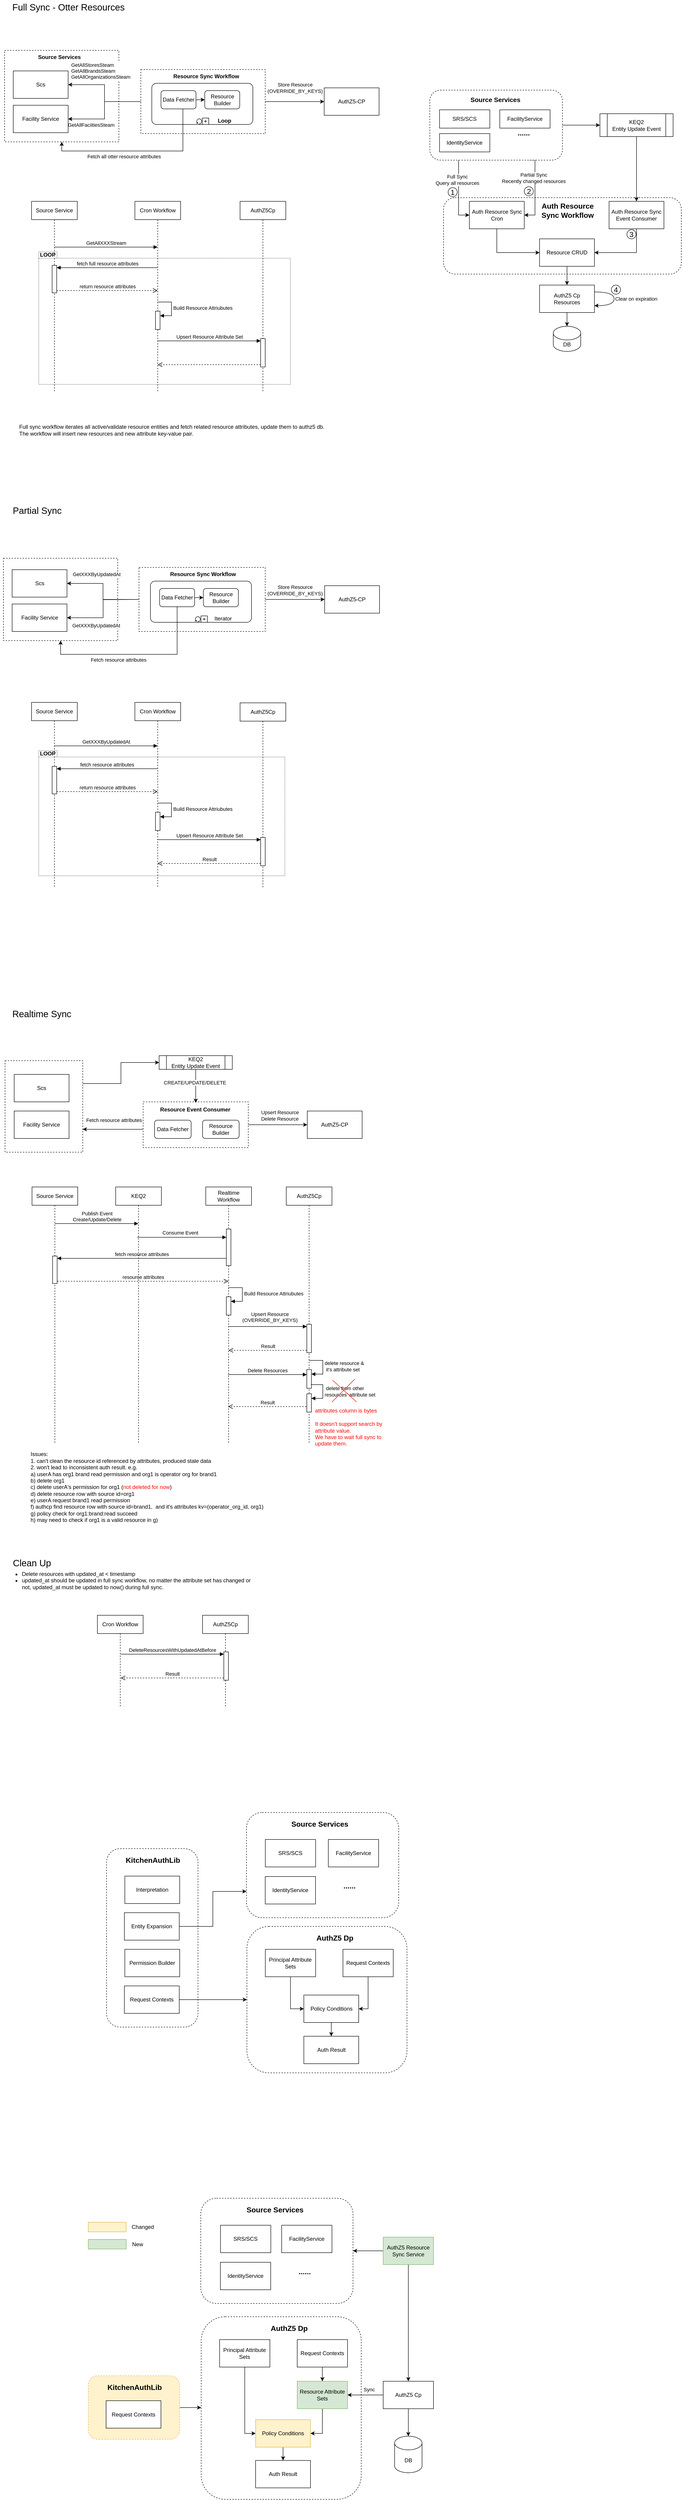 <mxfile version="23.1.1" type="github">
  <diagram name="Page-1" id="O8MPyl8DHrePYnAYMyPY">
    <mxGraphModel dx="2365" dy="1010" grid="0" gridSize="10" guides="1" tooltips="1" connect="1" arrows="1" fold="1" page="1" pageScale="1" pageWidth="850" pageHeight="1100" math="0" shadow="0">
      <root>
        <mxCell id="0" />
        <mxCell id="1" parent="0" />
        <mxCell id="oTqXTfDeD2ap8h2SjaBv-128" value="" style="rounded=1;whiteSpace=wrap;html=1;dashed=1;" vertex="1" parent="1">
          <mxGeometry x="980" y="462" width="520" height="167" as="geometry" />
        </mxCell>
        <mxCell id="oTqXTfDeD2ap8h2SjaBv-21" value="" style="rounded=1;whiteSpace=wrap;html=1;dashed=1;" vertex="1" parent="1">
          <mxGeometry x="550" y="4240" width="350" height="320" as="geometry" />
        </mxCell>
        <mxCell id="oTqXTfDeD2ap8h2SjaBv-6" value="" style="rounded=1;whiteSpace=wrap;html=1;dashed=1;" vertex="1" parent="1">
          <mxGeometry x="549" y="3991" width="333" height="230" as="geometry" />
        </mxCell>
        <mxCell id="oTqXTfDeD2ap8h2SjaBv-3" value="" style="rounded=1;whiteSpace=wrap;html=1;dashed=1;" vertex="1" parent="1">
          <mxGeometry x="243" y="4070" width="200" height="390" as="geometry" />
        </mxCell>
        <mxCell id="wBnL4PggBmM-haMTPlV1-73" value="AuthZ5-CP" style="rounded=0;whiteSpace=wrap;html=1;" parent="1" vertex="1">
          <mxGeometry x="720" y="1310" width="120" height="60" as="geometry" />
        </mxCell>
        <mxCell id="wBnL4PggBmM-haMTPlV1-233" value="" style="rounded=0;whiteSpace=wrap;html=1;dashed=1;" parent="1" vertex="1">
          <mxGeometry x="314" y="1270" width="276" height="140" as="geometry" />
        </mxCell>
        <mxCell id="wBnL4PggBmM-haMTPlV1-234" value="" style="points=[[0.25,0,0],[0.5,0,0],[0.75,0,0],[1,0.25,0],[1,0.5,0],[1,0.75,0],[0.75,1,0],[0.5,1,0],[0.25,1,0],[0,0.75,0],[0,0.5,0],[0,0.25,0]];shape=mxgraph.bpmn.task;whiteSpace=wrap;rectStyle=rounded;size=10;html=1;container=1;expand=0;collapsible=0;taskMarker=abstract;isLoopStandard=1;isLoopSub=1;" parent="1" vertex="1">
          <mxGeometry x="339" y="1300" width="221" height="90" as="geometry" />
        </mxCell>
        <mxCell id="wBnL4PggBmM-haMTPlV1-235" style="edgeStyle=orthogonalEdgeStyle;rounded=0;orthogonalLoop=1;jettySize=auto;html=1;exitX=1;exitY=0.5;exitDx=0;exitDy=0;entryX=0;entryY=0.5;entryDx=0;entryDy=0;" parent="wBnL4PggBmM-haMTPlV1-234" source="wBnL4PggBmM-haMTPlV1-236" target="wBnL4PggBmM-haMTPlV1-237" edge="1">
          <mxGeometry relative="1" as="geometry" />
        </mxCell>
        <mxCell id="wBnL4PggBmM-haMTPlV1-236" value="Data Fetcher" style="rounded=1;whiteSpace=wrap;html=1;" parent="wBnL4PggBmM-haMTPlV1-234" vertex="1">
          <mxGeometry x="20.091" y="16" width="76.537" height="40" as="geometry" />
        </mxCell>
        <mxCell id="wBnL4PggBmM-haMTPlV1-237" value="Resource&lt;br&gt;Builder" style="rounded=1;whiteSpace=wrap;html=1;" parent="wBnL4PggBmM-haMTPlV1-234" vertex="1">
          <mxGeometry x="115.762" y="16" width="76.537" height="40" as="geometry" />
        </mxCell>
        <mxCell id="wBnL4PggBmM-haMTPlV1-238" value="Iterator" style="text;html=1;strokeColor=none;fillColor=none;align=center;verticalAlign=middle;whiteSpace=wrap;rounded=0;" parent="wBnL4PggBmM-haMTPlV1-234" vertex="1">
          <mxGeometry x="116.719" y="67" width="84.19" height="30" as="geometry" />
        </mxCell>
        <mxCell id="wBnL4PggBmM-haMTPlV1-8" value="" style="rounded=0;whiteSpace=wrap;html=1;dashed=1;" parent="1" vertex="1">
          <mxGeometry x="318" y="182" width="272" height="140" as="geometry" />
        </mxCell>
        <mxCell id="wBnL4PggBmM-haMTPlV1-219" value="" style="points=[[0.25,0,0],[0.5,0,0],[0.75,0,0],[1,0.25,0],[1,0.5,0],[1,0.75,0],[0.75,1,0],[0.5,1,0],[0.25,1,0],[0,0.75,0],[0,0.5,0],[0,0.25,0]];shape=mxgraph.bpmn.task;whiteSpace=wrap;rectStyle=rounded;size=10;html=1;container=1;expand=0;collapsible=0;taskMarker=abstract;isLoopStandard=1;isLoopSub=1;" parent="1" vertex="1">
          <mxGeometry x="342" y="212" width="221" height="90" as="geometry" />
        </mxCell>
        <mxCell id="wBnL4PggBmM-haMTPlV1-222" style="edgeStyle=orthogonalEdgeStyle;rounded=0;orthogonalLoop=1;jettySize=auto;html=1;exitX=1;exitY=0.5;exitDx=0;exitDy=0;entryX=0;entryY=0.5;entryDx=0;entryDy=0;" parent="wBnL4PggBmM-haMTPlV1-219" source="wBnL4PggBmM-haMTPlV1-19" target="wBnL4PggBmM-haMTPlV1-20" edge="1">
          <mxGeometry relative="1" as="geometry" />
        </mxCell>
        <mxCell id="wBnL4PggBmM-haMTPlV1-19" value="Data Fetcher" style="rounded=1;whiteSpace=wrap;html=1;" parent="wBnL4PggBmM-haMTPlV1-219" vertex="1">
          <mxGeometry x="20.091" y="16" width="76.537" height="40" as="geometry" />
        </mxCell>
        <mxCell id="wBnL4PggBmM-haMTPlV1-20" value="Resource&lt;br&gt;Builder" style="rounded=1;whiteSpace=wrap;html=1;" parent="wBnL4PggBmM-haMTPlV1-219" vertex="1">
          <mxGeometry x="115.762" y="16" width="76.537" height="40" as="geometry" />
        </mxCell>
        <mxCell id="wBnL4PggBmM-haMTPlV1-220" value="&lt;b&gt;Loop&lt;/b&gt;" style="text;html=1;strokeColor=none;fillColor=none;align=center;verticalAlign=middle;whiteSpace=wrap;rounded=0;" parent="wBnL4PggBmM-haMTPlV1-219" vertex="1">
          <mxGeometry x="116.719" y="67" width="84.19" height="30" as="geometry" />
        </mxCell>
        <mxCell id="wBnL4PggBmM-haMTPlV1-50" value="" style="rounded=0;whiteSpace=wrap;html=1;dashed=1;" parent="1" vertex="1">
          <mxGeometry x="20" y="140" width="250" height="200" as="geometry" />
        </mxCell>
        <mxCell id="wBnL4PggBmM-haMTPlV1-44" value="" style="shape=folder;fontStyle=1;spacingTop=10;tabWidth=40;tabHeight=14;tabPosition=left;html=1;whiteSpace=wrap;dashed=1;dashPattern=1 2;" parent="1" vertex="1">
          <mxGeometry x="94.82" y="580.26" width="550.18" height="289.74" as="geometry" />
        </mxCell>
        <mxCell id="wBnL4PggBmM-haMTPlV1-239" value="&lt;b&gt;&lt;font style=&quot;font-size: 12px;&quot;&gt;Resource Sync Workflow&lt;/font&gt;&lt;/b&gt;" style="text;html=1;strokeColor=none;fillColor=none;align=center;verticalAlign=middle;whiteSpace=wrap;rounded=0;" parent="1" vertex="1">
          <mxGeometry x="349" y="1270" width="210" height="30" as="geometry" />
        </mxCell>
        <mxCell id="wBnL4PggBmM-haMTPlV1-25" value="AuthZ5Cp" style="shape=umlLifeline;perimeter=lifelinePerimeter;whiteSpace=wrap;html=1;container=1;dropTarget=0;collapsible=0;recursiveResize=0;outlineConnect=0;portConstraint=eastwest;newEdgeStyle={&quot;curved&quot;:0,&quot;rounded&quot;:0};" parent="1" vertex="1">
          <mxGeometry x="535" y="470" width="100" height="417" as="geometry" />
        </mxCell>
        <mxCell id="wBnL4PggBmM-haMTPlV1-1" value="&lt;font style=&quot;font-size: 20px;&quot;&gt;Full Sync - Otter Resources&lt;/font&gt;" style="text;html=1;strokeColor=none;fillColor=none;align=left;verticalAlign=middle;whiteSpace=wrap;rounded=0;" parent="1" vertex="1">
          <mxGeometry x="35" y="30" width="260" height="30" as="geometry" />
        </mxCell>
        <mxCell id="wBnL4PggBmM-haMTPlV1-4" value="&lt;font style=&quot;font-size: 20px;&quot;&gt;Partial Sync&lt;/font&gt;" style="text;html=1;strokeColor=none;fillColor=none;align=left;verticalAlign=middle;whiteSpace=wrap;rounded=0;" parent="1" vertex="1">
          <mxGeometry x="36" y="1130" width="210" height="30" as="geometry" />
        </mxCell>
        <mxCell id="wBnL4PggBmM-haMTPlV1-5" value="&lt;font style=&quot;font-size: 20px;&quot;&gt;Realtime Sync&lt;/font&gt;" style="text;html=1;strokeColor=none;fillColor=none;align=left;verticalAlign=middle;whiteSpace=wrap;rounded=0;" parent="1" vertex="1">
          <mxGeometry x="35" y="2230" width="140" height="30" as="geometry" />
        </mxCell>
        <mxCell id="wBnL4PggBmM-haMTPlV1-6" value="Scs" style="rounded=0;whiteSpace=wrap;html=1;" parent="1" vertex="1">
          <mxGeometry x="39" y="185" width="120" height="60" as="geometry" />
        </mxCell>
        <mxCell id="wBnL4PggBmM-haMTPlV1-13" style="edgeStyle=orthogonalEdgeStyle;rounded=0;orthogonalLoop=1;jettySize=auto;html=1;exitX=0;exitY=0.5;exitDx=0;exitDy=0;entryX=1;entryY=0.5;entryDx=0;entryDy=0;" parent="1" source="wBnL4PggBmM-haMTPlV1-8" target="wBnL4PggBmM-haMTPlV1-7" edge="1">
          <mxGeometry relative="1" as="geometry" />
        </mxCell>
        <mxCell id="wBnL4PggBmM-haMTPlV1-209" value="&lt;div style=&quot;border-color: var(--border-color); text-align: left;&quot;&gt;GetAllFaciitiesSteam&lt;/div&gt;&lt;div style=&quot;border-color: var(--border-color); text-align: left;&quot;&gt;&lt;br&gt;&lt;/div&gt;" style="edgeLabel;html=1;align=center;verticalAlign=middle;resizable=0;points=[];" parent="wBnL4PggBmM-haMTPlV1-13" vertex="1" connectable="0">
          <mxGeometry x="0.614" y="-1" relative="1" as="geometry">
            <mxPoint x="12" y="21" as="offset" />
          </mxGeometry>
        </mxCell>
        <mxCell id="wBnL4PggBmM-haMTPlV1-7" value="Facility Service" style="rounded=0;whiteSpace=wrap;html=1;" parent="1" vertex="1">
          <mxGeometry x="39" y="260" width="120" height="60" as="geometry" />
        </mxCell>
        <mxCell id="wBnL4PggBmM-haMTPlV1-206" style="edgeStyle=orthogonalEdgeStyle;rounded=0;orthogonalLoop=1;jettySize=auto;html=1;exitX=0;exitY=0.5;exitDx=0;exitDy=0;entryX=1;entryY=0.5;entryDx=0;entryDy=0;" parent="1" source="wBnL4PggBmM-haMTPlV1-8" target="wBnL4PggBmM-haMTPlV1-6" edge="1">
          <mxGeometry relative="1" as="geometry" />
        </mxCell>
        <mxCell id="wBnL4PggBmM-haMTPlV1-208" value="&lt;div style=&quot;border-color: var(--border-color); text-align: left;&quot;&gt;GetAllStoresSteam&lt;/div&gt;&lt;div style=&quot;border-color: var(--border-color); text-align: left;&quot;&gt;GetAllBrandsSteam&lt;/div&gt;&lt;div style=&quot;border-color: var(--border-color); text-align: left;&quot;&gt;GetAllOrganizationsSteam&lt;/div&gt;" style="edgeLabel;html=1;align=center;verticalAlign=middle;resizable=0;points=[];" parent="wBnL4PggBmM-haMTPlV1-206" vertex="1" connectable="0">
          <mxGeometry x="0.409" relative="1" as="geometry">
            <mxPoint x="13" y="-30" as="offset" />
          </mxGeometry>
        </mxCell>
        <mxCell id="wBnL4PggBmM-haMTPlV1-10" value="AuthZ5-CP" style="rounded=0;whiteSpace=wrap;html=1;" parent="1" vertex="1">
          <mxGeometry x="719" y="222" width="120" height="60" as="geometry" />
        </mxCell>
        <mxCell id="wBnL4PggBmM-haMTPlV1-52" style="edgeStyle=orthogonalEdgeStyle;rounded=0;orthogonalLoop=1;jettySize=auto;html=1;exitX=0.5;exitY=1;exitDx=0;exitDy=0;entryX=0.5;entryY=1;entryDx=0;entryDy=0;" parent="1" source="wBnL4PggBmM-haMTPlV1-19" target="wBnL4PggBmM-haMTPlV1-50" edge="1">
          <mxGeometry relative="1" as="geometry">
            <Array as="points">
              <mxPoint x="410" y="360" />
              <mxPoint x="145" y="360" />
            </Array>
          </mxGeometry>
        </mxCell>
        <mxCell id="wBnL4PggBmM-haMTPlV1-53" value="Fetch all otter resource attributes" style="edgeLabel;html=1;align=center;verticalAlign=middle;resizable=0;points=[];" parent="wBnL4PggBmM-haMTPlV1-52" vertex="1" connectable="0">
          <mxGeometry x="0.2" relative="1" as="geometry">
            <mxPoint x="1" y="12" as="offset" />
          </mxGeometry>
        </mxCell>
        <mxCell id="wBnL4PggBmM-haMTPlV1-22" value="&lt;b&gt;&lt;font style=&quot;font-size: 12px;&quot;&gt;Resource Sync Workflow&lt;/font&gt;&lt;/b&gt;" style="text;html=1;strokeColor=none;fillColor=none;align=center;verticalAlign=middle;whiteSpace=wrap;rounded=0;" parent="1" vertex="1">
          <mxGeometry x="356" y="182" width="210" height="30" as="geometry" />
        </mxCell>
        <mxCell id="wBnL4PggBmM-haMTPlV1-23" value="Source Service" style="shape=umlLifeline;perimeter=lifelinePerimeter;whiteSpace=wrap;html=1;container=1;dropTarget=0;collapsible=0;recursiveResize=0;outlineConnect=0;portConstraint=eastwest;newEdgeStyle={&quot;curved&quot;:0,&quot;rounded&quot;:0};" parent="1" vertex="1">
          <mxGeometry x="79" y="470" width="100" height="418" as="geometry" />
        </mxCell>
        <mxCell id="wBnL4PggBmM-haMTPlV1-41" value="" style="html=1;points=[[0,0,0,0,5],[0,1,0,0,-5],[1,0,0,0,5],[1,1,0,0,-5]];perimeter=orthogonalPerimeter;outlineConnect=0;targetShapes=umlLifeline;portConstraint=eastwest;newEdgeStyle={&quot;curved&quot;:0,&quot;rounded&quot;:0};" parent="wBnL4PggBmM-haMTPlV1-23" vertex="1">
          <mxGeometry x="45" y="140" width="10" height="60" as="geometry" />
        </mxCell>
        <mxCell id="wBnL4PggBmM-haMTPlV1-24" value="Cron Workflow" style="shape=umlLifeline;perimeter=lifelinePerimeter;whiteSpace=wrap;html=1;container=1;dropTarget=0;collapsible=0;recursiveResize=0;outlineConnect=0;portConstraint=eastwest;newEdgeStyle={&quot;curved&quot;:0,&quot;rounded&quot;:0};" parent="1" vertex="1">
          <mxGeometry x="305" y="470" width="100" height="418" as="geometry" />
        </mxCell>
        <mxCell id="wBnL4PggBmM-haMTPlV1-32" value="" style="html=1;points=[[0,0,0,0,5],[0,1,0,0,-5],[1,0,0,0,5],[1,1,0,0,-5]];perimeter=orthogonalPerimeter;outlineConnect=0;targetShapes=umlLifeline;portConstraint=eastwest;newEdgeStyle={&quot;curved&quot;:0,&quot;rounded&quot;:0};" parent="wBnL4PggBmM-haMTPlV1-24" vertex="1">
          <mxGeometry x="45" y="240" width="10" height="40" as="geometry" />
        </mxCell>
        <mxCell id="wBnL4PggBmM-haMTPlV1-33" value="Build Resource Attriubutes" style="html=1;align=left;spacingLeft=2;endArrow=block;rounded=0;edgeStyle=orthogonalEdgeStyle;curved=0;rounded=0;" parent="wBnL4PggBmM-haMTPlV1-24" edge="1">
          <mxGeometry relative="1" as="geometry">
            <mxPoint x="50" y="220" as="sourcePoint" />
            <Array as="points">
              <mxPoint x="80" y="250" />
            </Array>
            <mxPoint x="55" y="250" as="targetPoint" />
          </mxGeometry>
        </mxCell>
        <mxCell id="wBnL4PggBmM-haMTPlV1-28" value="GetAllXXXStream" style="html=1;verticalAlign=bottom;startArrow=none;startFill=0;endArrow=block;startSize=8;curved=0;rounded=0;" parent="1" source="wBnL4PggBmM-haMTPlV1-23" target="wBnL4PggBmM-haMTPlV1-24" edge="1">
          <mxGeometry width="60" relative="1" as="geometry">
            <mxPoint x="165" y="570" as="sourcePoint" />
            <mxPoint x="195" y="570" as="targetPoint" />
            <Array as="points">
              <mxPoint x="255" y="570" />
            </Array>
          </mxGeometry>
        </mxCell>
        <mxCell id="wBnL4PggBmM-haMTPlV1-35" value="Upsert Resource Attribute Set" style="html=1;verticalAlign=bottom;endArrow=block;curved=0;rounded=0;entryX=0;entryY=0;entryDx=0;entryDy=5;" parent="1" source="wBnL4PggBmM-haMTPlV1-24" target="wBnL4PggBmM-haMTPlV1-34" edge="1">
          <mxGeometry relative="1" as="geometry">
            <mxPoint x="510" y="795" as="sourcePoint" />
          </mxGeometry>
        </mxCell>
        <mxCell id="wBnL4PggBmM-haMTPlV1-36" value="" style="html=1;verticalAlign=bottom;endArrow=open;dashed=1;endSize=8;curved=0;rounded=0;exitX=0;exitY=1;exitDx=0;exitDy=-5;" parent="1" source="wBnL4PggBmM-haMTPlV1-34" target="wBnL4PggBmM-haMTPlV1-24" edge="1">
          <mxGeometry relative="1" as="geometry">
            <mxPoint x="510" y="865" as="targetPoint" />
          </mxGeometry>
        </mxCell>
        <mxCell id="wBnL4PggBmM-haMTPlV1-42" value="fetch full resource attributes" style="html=1;verticalAlign=bottom;endArrow=block;curved=0;rounded=0;entryX=1;entryY=0;entryDx=0;entryDy=5;" parent="1" source="wBnL4PggBmM-haMTPlV1-24" target="wBnL4PggBmM-haMTPlV1-41" edge="1">
          <mxGeometry x="-0.002" relative="1" as="geometry">
            <mxPoint x="204" y="715" as="sourcePoint" />
            <mxPoint as="offset" />
          </mxGeometry>
        </mxCell>
        <mxCell id="wBnL4PggBmM-haMTPlV1-43" value="return resource attributes" style="html=1;verticalAlign=bottom;endArrow=open;dashed=1;endSize=8;curved=0;rounded=0;exitX=1;exitY=1;exitDx=0;exitDy=-5;" parent="1" source="wBnL4PggBmM-haMTPlV1-41" target="wBnL4PggBmM-haMTPlV1-24" edge="1">
          <mxGeometry relative="1" as="geometry">
            <mxPoint x="204" y="785" as="targetPoint" />
            <mxPoint as="offset" />
          </mxGeometry>
        </mxCell>
        <mxCell id="wBnL4PggBmM-haMTPlV1-45" value="&lt;b&gt;LOOP&lt;/b&gt;" style="text;html=1;strokeColor=none;fillColor=none;align=center;verticalAlign=middle;whiteSpace=wrap;rounded=0;" parent="1" vertex="1">
          <mxGeometry x="85" y="572" width="58.947" height="30.974" as="geometry" />
        </mxCell>
        <mxCell id="wBnL4PggBmM-haMTPlV1-34" value="" style="html=1;points=[[0,0,0,0,5],[0,1,0,0,-5],[1,0,0,0,5],[1,1,0,0,-5]];perimeter=orthogonalPerimeter;outlineConnect=0;targetShapes=umlLifeline;portConstraint=eastwest;newEdgeStyle={&quot;curved&quot;:0,&quot;rounded&quot;:0};" parent="1" vertex="1">
          <mxGeometry x="580" y="770" width="10" height="62" as="geometry" />
        </mxCell>
        <mxCell id="wBnL4PggBmM-haMTPlV1-54" value="&lt;span style=&quot;font-size: 20px;&quot;&gt;Clean Up&lt;/span&gt;" style="text;html=1;strokeColor=none;fillColor=none;align=center;verticalAlign=middle;whiteSpace=wrap;rounded=0;" parent="1" vertex="1">
          <mxGeometry x="10" y="3430" width="140" height="30" as="geometry" />
        </mxCell>
        <mxCell id="wBnL4PggBmM-haMTPlV1-55" value="Full sync workflow iterates all active/validate resource entities and fetch related resource attributes, update them to authz5 db.&amp;nbsp; &lt;br&gt;The workflow will insert new resources and new attribute key-value pair.&amp;nbsp; &amp;nbsp;" style="text;html=1;strokeColor=none;fillColor=none;align=left;verticalAlign=middle;whiteSpace=wrap;rounded=0;" parent="1" vertex="1">
          <mxGeometry x="50" y="930" width="750" height="80" as="geometry" />
        </mxCell>
        <mxCell id="wBnL4PggBmM-haMTPlV1-56" value="&lt;ul&gt;&lt;li&gt;&lt;font style=&quot;font-size: 12px;&quot;&gt;Delete resources with updated_at &amp;lt; timestamp&lt;br&gt;&lt;/font&gt;&lt;/li&gt;&lt;li&gt;updated_at should be updated in full sync workflow, no matter the attribute set has changed or not, updated_at must be updated to now() during full sync.&lt;/li&gt;&lt;/ul&gt;" style="text;html=1;strokeColor=none;fillColor=none;align=left;verticalAlign=middle;whiteSpace=wrap;rounded=0;" parent="1" vertex="1">
          <mxGeometry x="16" y="3458" width="564" height="52" as="geometry" />
        </mxCell>
        <mxCell id="wBnL4PggBmM-haMTPlV1-62" value="" style="shape=folder;fontStyle=1;spacingTop=10;tabWidth=40;tabHeight=14;tabPosition=left;html=1;whiteSpace=wrap;dashed=1;dashPattern=1 2;" parent="1" vertex="1">
          <mxGeometry x="94.82" y="1670.26" width="538.18" height="273.74" as="geometry" />
        </mxCell>
        <mxCell id="wBnL4PggBmM-haMTPlV1-63" value="AuthZ5Cp" style="shape=umlLifeline;perimeter=lifelinePerimeter;whiteSpace=wrap;html=1;container=1;dropTarget=0;collapsible=0;recursiveResize=0;outlineConnect=0;portConstraint=eastwest;newEdgeStyle={&quot;curved&quot;:0,&quot;rounded&quot;:0};" parent="1" vertex="1">
          <mxGeometry x="535" y="1566" width="100" height="404" as="geometry" />
        </mxCell>
        <mxCell id="wBnL4PggBmM-haMTPlV1-70" style="edgeStyle=orthogonalEdgeStyle;rounded=0;orthogonalLoop=1;jettySize=auto;html=1;exitX=1;exitY=0.5;exitDx=0;exitDy=0;" parent="1" source="wBnL4PggBmM-haMTPlV1-233" target="wBnL4PggBmM-haMTPlV1-73" edge="1">
          <mxGeometry relative="1" as="geometry">
            <mxPoint x="629" y="1340" as="sourcePoint" />
          </mxGeometry>
        </mxCell>
        <mxCell id="wBnL4PggBmM-haMTPlV1-71" value="Store&amp;nbsp;Resource&lt;br style=&quot;border-color: var(--border-color);&quot;&gt;(OVERRIDE_BY_KEYS)" style="edgeLabel;html=1;align=center;verticalAlign=middle;resizable=0;points=[];" parent="wBnL4PggBmM-haMTPlV1-70" vertex="1" connectable="0">
          <mxGeometry y="-1" relative="1" as="geometry">
            <mxPoint y="-21" as="offset" />
          </mxGeometry>
        </mxCell>
        <mxCell id="wBnL4PggBmM-haMTPlV1-77" style="edgeStyle=orthogonalEdgeStyle;rounded=0;orthogonalLoop=1;jettySize=auto;html=1;entryX=0.5;entryY=1;entryDx=0;entryDy=0;exitX=0.5;exitY=1;exitDx=0;exitDy=0;" parent="1" source="wBnL4PggBmM-haMTPlV1-236" target="wBnL4PggBmM-haMTPlV1-211" edge="1">
          <mxGeometry relative="1" as="geometry">
            <Array as="points">
              <mxPoint x="397" y="1460" />
              <mxPoint x="143" y="1460" />
            </Array>
            <mxPoint x="560" y="1490" as="sourcePoint" />
            <mxPoint x="289" y="1407.5" as="targetPoint" />
          </mxGeometry>
        </mxCell>
        <mxCell id="wBnL4PggBmM-haMTPlV1-78" value="Fetch resource attributes" style="edgeLabel;html=1;align=center;verticalAlign=middle;resizable=0;points=[];" parent="wBnL4PggBmM-haMTPlV1-77" vertex="1" connectable="0">
          <mxGeometry x="0.2" relative="1" as="geometry">
            <mxPoint x="1" y="12" as="offset" />
          </mxGeometry>
        </mxCell>
        <mxCell id="wBnL4PggBmM-haMTPlV1-82" value="Source Service" style="shape=umlLifeline;perimeter=lifelinePerimeter;whiteSpace=wrap;html=1;container=1;dropTarget=0;collapsible=0;recursiveResize=0;outlineConnect=0;portConstraint=eastwest;newEdgeStyle={&quot;curved&quot;:0,&quot;rounded&quot;:0};" parent="1" vertex="1">
          <mxGeometry x="79" y="1565" width="100" height="403" as="geometry" />
        </mxCell>
        <mxCell id="wBnL4PggBmM-haMTPlV1-83" value="" style="html=1;points=[[0,0,0,0,5],[0,1,0,0,-5],[1,0,0,0,5],[1,1,0,0,-5]];perimeter=orthogonalPerimeter;outlineConnect=0;targetShapes=umlLifeline;portConstraint=eastwest;newEdgeStyle={&quot;curved&quot;:0,&quot;rounded&quot;:0};" parent="wBnL4PggBmM-haMTPlV1-82" vertex="1">
          <mxGeometry x="45" y="140" width="10" height="60" as="geometry" />
        </mxCell>
        <mxCell id="wBnL4PggBmM-haMTPlV1-84" value="Cron Workflow" style="shape=umlLifeline;perimeter=lifelinePerimeter;whiteSpace=wrap;html=1;container=1;dropTarget=0;collapsible=0;recursiveResize=0;outlineConnect=0;portConstraint=eastwest;newEdgeStyle={&quot;curved&quot;:0,&quot;rounded&quot;:0};" parent="1" vertex="1">
          <mxGeometry x="305" y="1565" width="100" height="405" as="geometry" />
        </mxCell>
        <mxCell id="wBnL4PggBmM-haMTPlV1-85" value="" style="html=1;points=[[0,0,0,0,5],[0,1,0,0,-5],[1,0,0,0,5],[1,1,0,0,-5]];perimeter=orthogonalPerimeter;outlineConnect=0;targetShapes=umlLifeline;portConstraint=eastwest;newEdgeStyle={&quot;curved&quot;:0,&quot;rounded&quot;:0};" parent="wBnL4PggBmM-haMTPlV1-84" vertex="1">
          <mxGeometry x="45" y="240" width="10" height="40" as="geometry" />
        </mxCell>
        <mxCell id="wBnL4PggBmM-haMTPlV1-86" value="Build Resource Attriubutes" style="html=1;align=left;spacingLeft=2;endArrow=block;rounded=0;edgeStyle=orthogonalEdgeStyle;curved=0;rounded=0;" parent="wBnL4PggBmM-haMTPlV1-84" edge="1">
          <mxGeometry relative="1" as="geometry">
            <mxPoint x="50" y="220" as="sourcePoint" />
            <Array as="points">
              <mxPoint x="80" y="250" />
            </Array>
            <mxPoint x="55" y="250" as="targetPoint" />
          </mxGeometry>
        </mxCell>
        <mxCell id="wBnL4PggBmM-haMTPlV1-87" value="GetXXXByUpdatedAt" style="html=1;verticalAlign=bottom;startArrow=none;startFill=0;endArrow=block;startSize=8;curved=0;rounded=0;" parent="1" source="wBnL4PggBmM-haMTPlV1-82" target="wBnL4PggBmM-haMTPlV1-84" edge="1">
          <mxGeometry width="60" relative="1" as="geometry">
            <mxPoint x="165" y="1660" as="sourcePoint" />
            <mxPoint x="195" y="1660" as="targetPoint" />
            <Array as="points">
              <mxPoint x="255" y="1660" />
            </Array>
          </mxGeometry>
        </mxCell>
        <mxCell id="wBnL4PggBmM-haMTPlV1-88" value="Upsert Resource Attribute Set" style="html=1;verticalAlign=bottom;endArrow=block;curved=0;rounded=0;entryX=0;entryY=0;entryDx=0;entryDy=5;" parent="1" source="wBnL4PggBmM-haMTPlV1-84" target="wBnL4PggBmM-haMTPlV1-93" edge="1">
          <mxGeometry x="0.002" relative="1" as="geometry">
            <mxPoint x="510" y="1885" as="sourcePoint" />
            <mxPoint as="offset" />
          </mxGeometry>
        </mxCell>
        <mxCell id="wBnL4PggBmM-haMTPlV1-89" value="Result" style="html=1;verticalAlign=bottom;endArrow=open;dashed=1;endSize=8;curved=0;rounded=0;exitX=0;exitY=1;exitDx=0;exitDy=-5;" parent="1" source="wBnL4PggBmM-haMTPlV1-93" target="wBnL4PggBmM-haMTPlV1-84" edge="1">
          <mxGeometry relative="1" as="geometry">
            <mxPoint x="510" y="1955" as="targetPoint" />
          </mxGeometry>
        </mxCell>
        <mxCell id="wBnL4PggBmM-haMTPlV1-90" value="fetch resource attributes" style="html=1;verticalAlign=bottom;endArrow=block;curved=0;rounded=0;entryX=1;entryY=0;entryDx=0;entryDy=5;" parent="1" source="wBnL4PggBmM-haMTPlV1-84" target="wBnL4PggBmM-haMTPlV1-83" edge="1">
          <mxGeometry relative="1" as="geometry">
            <mxPoint x="204" y="1805" as="sourcePoint" />
          </mxGeometry>
        </mxCell>
        <mxCell id="wBnL4PggBmM-haMTPlV1-91" value="return resource attributes" style="html=1;verticalAlign=bottom;endArrow=open;dashed=1;endSize=8;curved=0;rounded=0;exitX=1;exitY=1;exitDx=0;exitDy=-5;" parent="1" source="wBnL4PggBmM-haMTPlV1-83" target="wBnL4PggBmM-haMTPlV1-84" edge="1">
          <mxGeometry relative="1" as="geometry">
            <mxPoint x="204" y="1875" as="targetPoint" />
            <mxPoint as="offset" />
          </mxGeometry>
        </mxCell>
        <mxCell id="wBnL4PggBmM-haMTPlV1-92" value="&lt;b&gt;LOOP&lt;/b&gt;" style="text;html=1;strokeColor=none;fillColor=none;align=center;verticalAlign=middle;whiteSpace=wrap;rounded=0;" parent="1" vertex="1">
          <mxGeometry x="85" y="1662" width="58.947" height="30.974" as="geometry" />
        </mxCell>
        <mxCell id="wBnL4PggBmM-haMTPlV1-93" value="" style="html=1;points=[[0,0,0,0,5],[0,1,0,0,-5],[1,0,0,0,5],[1,1,0,0,-5]];perimeter=orthogonalPerimeter;outlineConnect=0;targetShapes=umlLifeline;portConstraint=eastwest;newEdgeStyle={&quot;curved&quot;:0,&quot;rounded&quot;:0};" parent="1" vertex="1">
          <mxGeometry x="580" y="1860" width="10" height="62" as="geometry" />
        </mxCell>
        <mxCell id="wBnL4PggBmM-haMTPlV1-135" style="edgeStyle=orthogonalEdgeStyle;rounded=0;orthogonalLoop=1;jettySize=auto;html=1;exitX=1;exitY=0.25;exitDx=0;exitDy=0;" parent="1" source="wBnL4PggBmM-haMTPlV1-96" target="wBnL4PggBmM-haMTPlV1-129" edge="1">
          <mxGeometry relative="1" as="geometry" />
        </mxCell>
        <mxCell id="wBnL4PggBmM-haMTPlV1-96" value="" style="rounded=0;whiteSpace=wrap;html=1;dashed=1;" parent="1" vertex="1">
          <mxGeometry x="21" y="2348" width="170" height="200" as="geometry" />
        </mxCell>
        <mxCell id="wBnL4PggBmM-haMTPlV1-98" value="AuthZ5Cp" style="shape=umlLifeline;perimeter=lifelinePerimeter;whiteSpace=wrap;html=1;container=1;dropTarget=0;collapsible=0;recursiveResize=0;outlineConnect=0;portConstraint=eastwest;newEdgeStyle={&quot;curved&quot;:0,&quot;rounded&quot;:0};" parent="1" vertex="1">
          <mxGeometry x="636" y="2624" width="100" height="560" as="geometry" />
        </mxCell>
        <mxCell id="wBnL4PggBmM-haMTPlV1-128" value="" style="html=1;points=[[0,0,0,0,5],[0,1,0,0,-5],[1,0,0,0,5],[1,1,0,0,-5]];perimeter=orthogonalPerimeter;outlineConnect=0;targetShapes=umlLifeline;portConstraint=eastwest;newEdgeStyle={&quot;curved&quot;:0,&quot;rounded&quot;:0};" parent="wBnL4PggBmM-haMTPlV1-98" vertex="1">
          <mxGeometry x="45" y="300" width="10" height="62" as="geometry" />
        </mxCell>
        <mxCell id="wBnL4PggBmM-haMTPlV1-188" value="" style="html=1;points=[[0,0,0,0,5],[0,1,0,0,-5],[1,0,0,0,5],[1,1,0,0,-5]];perimeter=orthogonalPerimeter;outlineConnect=0;targetShapes=umlLifeline;portConstraint=eastwest;newEdgeStyle={&quot;curved&quot;:0,&quot;rounded&quot;:0};" parent="wBnL4PggBmM-haMTPlV1-98" vertex="1">
          <mxGeometry x="45" y="399" width="10" height="41" as="geometry" />
        </mxCell>
        <mxCell id="wBnL4PggBmM-haMTPlV1-189" value="delete resource &amp;amp;&lt;br&gt;&amp;nbsp;it&#39;s attribute set" style="html=1;align=left;spacingLeft=2;endArrow=block;rounded=0;edgeStyle=orthogonalEdgeStyle;curved=0;rounded=0;" parent="wBnL4PggBmM-haMTPlV1-98" target="wBnL4PggBmM-haMTPlV1-188" edge="1">
          <mxGeometry relative="1" as="geometry">
            <mxPoint x="50" y="379" as="sourcePoint" />
            <Array as="points">
              <mxPoint x="80" y="409" />
            </Array>
          </mxGeometry>
        </mxCell>
        <mxCell id="wBnL4PggBmM-haMTPlV1-190" value="" style="html=1;points=[[0,0,0,0,5],[0,1,0,0,-5],[1,0,0,0,5],[1,1,0,0,-5]];perimeter=orthogonalPerimeter;outlineConnect=0;targetShapes=umlLifeline;portConstraint=eastwest;newEdgeStyle={&quot;curved&quot;:0,&quot;rounded&quot;:0};" parent="wBnL4PggBmM-haMTPlV1-98" vertex="1">
          <mxGeometry x="45" y="452" width="10" height="40" as="geometry" />
        </mxCell>
        <mxCell id="wBnL4PggBmM-haMTPlV1-191" value="&amp;nbsp;delete from other &lt;br&gt;resources&#39; attribute set" style="html=1;align=left;spacingLeft=2;endArrow=block;rounded=0;edgeStyle=orthogonalEdgeStyle;curved=0;rounded=0;" parent="wBnL4PggBmM-haMTPlV1-98" target="wBnL4PggBmM-haMTPlV1-190" edge="1">
          <mxGeometry relative="1" as="geometry">
            <mxPoint x="54" y="432" as="sourcePoint" />
            <Array as="points">
              <mxPoint x="80" y="462" />
            </Array>
          </mxGeometry>
        </mxCell>
        <mxCell id="wBnL4PggBmM-haMTPlV1-102" value="Scs" style="rounded=0;whiteSpace=wrap;html=1;" parent="1" vertex="1">
          <mxGeometry x="41" y="2378" width="120" height="60" as="geometry" />
        </mxCell>
        <mxCell id="wBnL4PggBmM-haMTPlV1-104" value="Facility Service" style="rounded=0;whiteSpace=wrap;html=1;" parent="1" vertex="1">
          <mxGeometry x="41" y="2458" width="120" height="60" as="geometry" />
        </mxCell>
        <mxCell id="wBnL4PggBmM-haMTPlV1-105" style="edgeStyle=orthogonalEdgeStyle;rounded=0;orthogonalLoop=1;jettySize=auto;html=1;exitX=1;exitY=0.5;exitDx=0;exitDy=0;" parent="1" source="wBnL4PggBmM-haMTPlV1-107" target="wBnL4PggBmM-haMTPlV1-108" edge="1">
          <mxGeometry relative="1" as="geometry" />
        </mxCell>
        <mxCell id="wBnL4PggBmM-haMTPlV1-106" value="&lt;div style=&quot;&quot;&gt;&lt;div style=&quot;text-align: left;&quot;&gt;Upsert Resource&lt;/div&gt;&lt;div style=&quot;text-align: left;&quot;&gt;Delete Resource&lt;/div&gt;&lt;/div&gt;" style="edgeLabel;html=1;align=center;verticalAlign=middle;resizable=0;points=[];" parent="wBnL4PggBmM-haMTPlV1-105" vertex="1" connectable="0">
          <mxGeometry y="-1" relative="1" as="geometry">
            <mxPoint x="4" y="-21" as="offset" />
          </mxGeometry>
        </mxCell>
        <mxCell id="wBnL4PggBmM-haMTPlV1-136" style="edgeStyle=orthogonalEdgeStyle;rounded=0;orthogonalLoop=1;jettySize=auto;html=1;exitX=0;exitY=0.5;exitDx=0;exitDy=0;entryX=1;entryY=0.75;entryDx=0;entryDy=0;" parent="1" source="wBnL4PggBmM-haMTPlV1-114" target="wBnL4PggBmM-haMTPlV1-96" edge="1">
          <mxGeometry relative="1" as="geometry" />
        </mxCell>
        <mxCell id="wBnL4PggBmM-haMTPlV1-138" value="Fetch resource attributes" style="edgeLabel;html=1;align=center;verticalAlign=middle;resizable=0;points=[];" parent="wBnL4PggBmM-haMTPlV1-136" vertex="1" connectable="0">
          <mxGeometry x="0.131" y="-1" relative="1" as="geometry">
            <mxPoint y="-19" as="offset" />
          </mxGeometry>
        </mxCell>
        <mxCell id="wBnL4PggBmM-haMTPlV1-107" value="" style="rounded=0;whiteSpace=wrap;html=1;dashed=1;" parent="1" vertex="1">
          <mxGeometry x="323" y="2438" width="230" height="100" as="geometry" />
        </mxCell>
        <mxCell id="wBnL4PggBmM-haMTPlV1-108" value="AuthZ5-CP" style="rounded=0;whiteSpace=wrap;html=1;" parent="1" vertex="1">
          <mxGeometry x="682" y="2458" width="120" height="60" as="geometry" />
        </mxCell>
        <mxCell id="wBnL4PggBmM-haMTPlV1-114" value="Data Fetcher" style="rounded=1;whiteSpace=wrap;html=1;" parent="1" vertex="1">
          <mxGeometry x="348" y="2478" width="80" height="40" as="geometry" />
        </mxCell>
        <mxCell id="wBnL4PggBmM-haMTPlV1-115" value="Resource&lt;br&gt;Builder" style="rounded=1;whiteSpace=wrap;html=1;" parent="1" vertex="1">
          <mxGeometry x="453" y="2478" width="80" height="40" as="geometry" />
        </mxCell>
        <mxCell id="wBnL4PggBmM-haMTPlV1-116" value="&lt;b&gt;&lt;font style=&quot;font-size: 12px;&quot;&gt;Resource Event Consumer&lt;/font&gt;&lt;/b&gt;" style="text;html=1;strokeColor=none;fillColor=none;align=center;verticalAlign=middle;whiteSpace=wrap;rounded=0;" parent="1" vertex="1">
          <mxGeometry x="332" y="2440" width="210" height="30" as="geometry" />
        </mxCell>
        <mxCell id="wBnL4PggBmM-haMTPlV1-117" value="Source Service" style="shape=umlLifeline;perimeter=lifelinePerimeter;whiteSpace=wrap;html=1;container=1;dropTarget=0;collapsible=0;recursiveResize=0;outlineConnect=0;portConstraint=eastwest;newEdgeStyle={&quot;curved&quot;:0,&quot;rounded&quot;:0};" parent="1" vertex="1">
          <mxGeometry x="80" y="2624" width="100" height="560" as="geometry" />
        </mxCell>
        <mxCell id="wBnL4PggBmM-haMTPlV1-118" value="" style="html=1;points=[[0,0,0,0,5],[0,1,0,0,-5],[1,0,0,0,5],[1,1,0,0,-5]];perimeter=orthogonalPerimeter;outlineConnect=0;targetShapes=umlLifeline;portConstraint=eastwest;newEdgeStyle={&quot;curved&quot;:0,&quot;rounded&quot;:0};" parent="wBnL4PggBmM-haMTPlV1-117" vertex="1">
          <mxGeometry x="45" y="151" width="10" height="60" as="geometry" />
        </mxCell>
        <mxCell id="wBnL4PggBmM-haMTPlV1-119" value="Realtime Workflow" style="shape=umlLifeline;perimeter=lifelinePerimeter;whiteSpace=wrap;html=1;container=1;dropTarget=0;collapsible=0;recursiveResize=0;outlineConnect=0;portConstraint=eastwest;newEdgeStyle={&quot;curved&quot;:0,&quot;rounded&quot;:0};" parent="1" vertex="1">
          <mxGeometry x="460" y="2624" width="100" height="560" as="geometry" />
        </mxCell>
        <mxCell id="wBnL4PggBmM-haMTPlV1-120" value="" style="html=1;points=[[0,0,0,0,5],[0,1,0,0,-5],[1,0,0,0,5],[1,1,0,0,-5]];perimeter=orthogonalPerimeter;outlineConnect=0;targetShapes=umlLifeline;portConstraint=eastwest;newEdgeStyle={&quot;curved&quot;:0,&quot;rounded&quot;:0};" parent="wBnL4PggBmM-haMTPlV1-119" vertex="1">
          <mxGeometry x="45" y="240" width="10" height="40" as="geometry" />
        </mxCell>
        <mxCell id="wBnL4PggBmM-haMTPlV1-121" value="Build Resource Attriubutes" style="html=1;align=left;spacingLeft=2;endArrow=block;rounded=0;edgeStyle=orthogonalEdgeStyle;curved=0;rounded=0;" parent="wBnL4PggBmM-haMTPlV1-119" edge="1">
          <mxGeometry relative="1" as="geometry">
            <mxPoint x="50" y="220" as="sourcePoint" />
            <Array as="points">
              <mxPoint x="80" y="250" />
            </Array>
            <mxPoint x="55" y="250" as="targetPoint" />
          </mxGeometry>
        </mxCell>
        <mxCell id="wBnL4PggBmM-haMTPlV1-144" value="" style="html=1;points=[[0,0,0,0,5],[0,1,0,0,-5],[1,0,0,0,5],[1,1,0,0,-5]];perimeter=orthogonalPerimeter;outlineConnect=0;targetShapes=umlLifeline;portConstraint=eastwest;newEdgeStyle={&quot;curved&quot;:0,&quot;rounded&quot;:0};" parent="wBnL4PggBmM-haMTPlV1-119" vertex="1">
          <mxGeometry x="45" y="92" width="10" height="80" as="geometry" />
        </mxCell>
        <mxCell id="wBnL4PggBmM-haMTPlV1-143" value="Consume Event" style="html=1;verticalAlign=bottom;endArrow=block;curved=0;rounded=0;" parent="wBnL4PggBmM-haMTPlV1-119" edge="1">
          <mxGeometry y="117" width="80" relative="1" as="geometry">
            <mxPoint x="52.5" y="150" as="sourcePoint" />
            <mxPoint x="52.5" y="150" as="targetPoint" />
            <mxPoint x="-109" y="-41" as="offset" />
          </mxGeometry>
        </mxCell>
        <mxCell id="wBnL4PggBmM-haMTPlV1-123" value="Upsert Resource&lt;br style=&quot;border-color: var(--border-color);&quot;&gt;(OVERRIDE_BY_KEYS)" style="html=1;verticalAlign=bottom;endArrow=block;curved=0;rounded=0;entryX=0;entryY=0;entryDx=0;entryDy=5;" parent="1" source="wBnL4PggBmM-haMTPlV1-119" target="wBnL4PggBmM-haMTPlV1-128" edge="1">
          <mxGeometry x="0.055" y="5" relative="1" as="geometry">
            <mxPoint x="511" y="2949" as="sourcePoint" />
            <mxPoint as="offset" />
          </mxGeometry>
        </mxCell>
        <mxCell id="wBnL4PggBmM-haMTPlV1-124" value="Result" style="html=1;verticalAlign=bottom;endArrow=open;dashed=1;endSize=8;curved=0;rounded=0;exitX=0;exitY=1;exitDx=0;exitDy=-5;" parent="1" source="wBnL4PggBmM-haMTPlV1-128" target="wBnL4PggBmM-haMTPlV1-119" edge="1">
          <mxGeometry relative="1" as="geometry">
            <mxPoint x="511" y="3019" as="targetPoint" />
          </mxGeometry>
        </mxCell>
        <mxCell id="wBnL4PggBmM-haMTPlV1-125" value="fetch resource attributes" style="html=1;verticalAlign=bottom;endArrow=block;curved=0;rounded=0;entryX=1;entryY=0;entryDx=0;entryDy=5;" parent="1" target="wBnL4PggBmM-haMTPlV1-118" edge="1">
          <mxGeometry relative="1" as="geometry">
            <mxPoint x="505" y="2780" as="sourcePoint" />
          </mxGeometry>
        </mxCell>
        <mxCell id="wBnL4PggBmM-haMTPlV1-126" value="resource attributes" style="html=1;verticalAlign=bottom;endArrow=open;dashed=1;endSize=8;curved=0;rounded=0;exitX=1;exitY=1;exitDx=0;exitDy=-5;" parent="1" source="wBnL4PggBmM-haMTPlV1-118" edge="1">
          <mxGeometry relative="1" as="geometry">
            <mxPoint x="509.5" y="2830" as="targetPoint" />
            <mxPoint as="offset" />
          </mxGeometry>
        </mxCell>
        <mxCell id="wBnL4PggBmM-haMTPlV1-133" style="edgeStyle=orthogonalEdgeStyle;rounded=0;orthogonalLoop=1;jettySize=auto;html=1;exitX=0.5;exitY=1;exitDx=0;exitDy=0;" parent="1" source="wBnL4PggBmM-haMTPlV1-129" edge="1">
          <mxGeometry relative="1" as="geometry">
            <mxPoint x="438" y="2440" as="targetPoint" />
          </mxGeometry>
        </mxCell>
        <mxCell id="wBnL4PggBmM-haMTPlV1-139" value="CREATE/UPDATE/DELETE" style="edgeLabel;html=1;align=center;verticalAlign=middle;resizable=0;points=[];" parent="wBnL4PggBmM-haMTPlV1-133" vertex="1" connectable="0">
          <mxGeometry x="-0.21" y="-2" relative="1" as="geometry">
            <mxPoint as="offset" />
          </mxGeometry>
        </mxCell>
        <mxCell id="wBnL4PggBmM-haMTPlV1-129" value="KEQ2&lt;br&gt;Entity Update Event" style="shape=process;whiteSpace=wrap;html=1;backgroundOutline=1;" parent="1" vertex="1">
          <mxGeometry x="358" y="2337" width="160" height="30" as="geometry" />
        </mxCell>
        <mxCell id="wBnL4PggBmM-haMTPlV1-140" value="KEQ2" style="shape=umlLifeline;perimeter=lifelinePerimeter;whiteSpace=wrap;html=1;container=1;dropTarget=0;collapsible=0;recursiveResize=0;outlineConnect=0;portConstraint=eastwest;newEdgeStyle={&quot;curved&quot;:0,&quot;rounded&quot;:0};" parent="1" vertex="1">
          <mxGeometry x="263" y="2624" width="100" height="560" as="geometry" />
        </mxCell>
        <mxCell id="wBnL4PggBmM-haMTPlV1-141" value="Publish Event&lt;br&gt;Create/Update/Delete" style="html=1;verticalAlign=bottom;endArrow=block;curved=0;rounded=0;" parent="1" target="wBnL4PggBmM-haMTPlV1-140" edge="1">
          <mxGeometry width="80" relative="1" as="geometry">
            <mxPoint x="130" y="2704" as="sourcePoint" />
            <mxPoint x="210" y="2704" as="targetPoint" />
          </mxGeometry>
        </mxCell>
        <mxCell id="wBnL4PggBmM-haMTPlV1-145" value="" style="html=1;verticalAlign=bottom;endArrow=block;curved=0;rounded=0;" parent="1" target="wBnL4PggBmM-haMTPlV1-144" edge="1">
          <mxGeometry width="80" relative="1" as="geometry">
            <mxPoint x="310" y="2734" as="sourcePoint" />
            <mxPoint x="510" y="2734" as="targetPoint" />
          </mxGeometry>
        </mxCell>
        <mxCell id="wBnL4PggBmM-haMTPlV1-183" value="Delete Resources" style="html=1;verticalAlign=bottom;endArrow=block;curved=0;rounded=0;" parent="1" edge="1">
          <mxGeometry relative="1" as="geometry">
            <mxPoint x="509" y="3034" as="sourcePoint" />
            <mxPoint x="681" y="3034" as="targetPoint" />
          </mxGeometry>
        </mxCell>
        <mxCell id="wBnL4PggBmM-haMTPlV1-192" value="Result" style="html=1;verticalAlign=bottom;endArrow=open;dashed=1;endSize=8;curved=0;rounded=0;exitX=0;exitY=1;exitDx=0;exitDy=-5;" parent="1" edge="1">
          <mxGeometry relative="1" as="geometry">
            <mxPoint x="509" y="3104" as="targetPoint" />
            <mxPoint x="680" y="3104" as="sourcePoint" />
          </mxGeometry>
        </mxCell>
        <mxCell id="wBnL4PggBmM-haMTPlV1-11" style="edgeStyle=orthogonalEdgeStyle;rounded=0;orthogonalLoop=1;jettySize=auto;html=1;exitX=1;exitY=0.5;exitDx=0;exitDy=0;" parent="1" source="wBnL4PggBmM-haMTPlV1-8" target="wBnL4PggBmM-haMTPlV1-10" edge="1">
          <mxGeometry relative="1" as="geometry" />
        </mxCell>
        <mxCell id="wBnL4PggBmM-haMTPlV1-12" value="Store Resource&lt;br&gt;(OVERRIDE_BY_KEYS)" style="edgeLabel;html=1;align=center;verticalAlign=middle;resizable=0;points=[];" parent="wBnL4PggBmM-haMTPlV1-11" vertex="1" connectable="0">
          <mxGeometry y="-1" relative="1" as="geometry">
            <mxPoint y="-31" as="offset" />
          </mxGeometry>
        </mxCell>
        <mxCell id="wBnL4PggBmM-haMTPlV1-195" value="" style="endArrow=none;html=1;rounded=0;fontColor=#330000;strokeColor=#FF0000;" parent="1" edge="1">
          <mxGeometry width="50" height="50" relative="1" as="geometry">
            <mxPoint x="736" y="3094" as="sourcePoint" />
            <mxPoint x="786" y="3044" as="targetPoint" />
          </mxGeometry>
        </mxCell>
        <mxCell id="wBnL4PggBmM-haMTPlV1-196" value="" style="endArrow=none;html=1;rounded=0;fontColor=#330000;strokeColor=#FF0000;" parent="1" edge="1">
          <mxGeometry width="50" height="50" relative="1" as="geometry">
            <mxPoint x="737" y="3046" as="sourcePoint" />
            <mxPoint x="790" y="3094" as="targetPoint" />
          </mxGeometry>
        </mxCell>
        <mxCell id="wBnL4PggBmM-haMTPlV1-197" value="&lt;div style=&quot;text-align: left;&quot;&gt;&lt;span style=&quot;background-color: initial;&quot;&gt;&lt;font color=&quot;#fb0404&quot;&gt;attributes column is bytes&lt;br&gt;&amp;nbsp;&lt;/font&gt;&lt;/span&gt;&lt;/div&gt;&lt;div style=&quot;text-align: left;&quot;&gt;&lt;span style=&quot;background-color: initial;&quot;&gt;&lt;font color=&quot;#fb0404&quot;&gt;It doesn&#39;t support search by attribute value.&amp;nbsp;&lt;/font&gt;&lt;/span&gt;&lt;/div&gt;&lt;div style=&quot;text-align: left;&quot;&gt;&lt;span style=&quot;background-color: initial;&quot;&gt;&lt;font color=&quot;#fb0404&quot;&gt;We have to wait full sync to update them.&lt;/font&gt;&lt;/span&gt;&lt;/div&gt;" style="text;html=1;strokeColor=none;fillColor=none;align=center;verticalAlign=middle;whiteSpace=wrap;rounded=0;" parent="1" vertex="1">
          <mxGeometry x="698" y="3104" width="152" height="90" as="geometry" />
        </mxCell>
        <mxCell id="wBnL4PggBmM-haMTPlV1-198" value="Issues:&lt;br&gt;1. can&#39;t clean the resource id referenced by attributes, produced stale data&lt;br&gt;2. won&#39;t lead to inconsistent auth result. e.g. &lt;br&gt;a) userA has org1 brand read permission and org1 is operator org for brand1 &lt;br&gt;b) delete org1 &lt;br&gt;c) delete userA&#39;s permission for org1 (&lt;font color=&quot;#ff0000&quot;&gt;not deleted for now&lt;/font&gt;)&lt;br&gt;d) delete resource row with source id=org1 &lt;br&gt;e) userA request brand1 read permission &lt;br&gt;f) authcp find resource row with source id=brand1,&amp;nbsp; and it&#39;s attributes kv=(operator_org_id, org1) &lt;br&gt;g) policy check for org1:brand:read succeed&lt;br&gt;h) may need to check if org1 is a valid resource in g)&amp;nbsp;" style="text;html=1;strokeColor=none;fillColor=none;align=left;verticalAlign=middle;whiteSpace=wrap;rounded=0;" parent="1" vertex="1">
          <mxGeometry x="74.5" y="3200" width="750" height="160" as="geometry" />
        </mxCell>
        <mxCell id="wBnL4PggBmM-haMTPlV1-211" value="" style="rounded=0;whiteSpace=wrap;html=1;dashed=1;" parent="1" vertex="1">
          <mxGeometry x="17.5" y="1250" width="250" height="180" as="geometry" />
        </mxCell>
        <mxCell id="wBnL4PggBmM-haMTPlV1-212" value="Scs" style="rounded=0;whiteSpace=wrap;html=1;" parent="1" vertex="1">
          <mxGeometry x="36.5" y="1275" width="120" height="60" as="geometry" />
        </mxCell>
        <mxCell id="wBnL4PggBmM-haMTPlV1-213" style="edgeStyle=orthogonalEdgeStyle;rounded=0;orthogonalLoop=1;jettySize=auto;html=1;exitX=0;exitY=0.5;exitDx=0;exitDy=0;entryX=1;entryY=0.5;entryDx=0;entryDy=0;" parent="1" target="wBnL4PggBmM-haMTPlV1-215" edge="1">
          <mxGeometry relative="1" as="geometry">
            <mxPoint x="314.5" y="1340" as="sourcePoint" />
          </mxGeometry>
        </mxCell>
        <mxCell id="wBnL4PggBmM-haMTPlV1-214" value="&lt;div style=&quot;border-color: var(--border-color); text-align: left;&quot;&gt;GetXXXByUpdatedAt&lt;br&gt;&lt;/div&gt;" style="edgeLabel;html=1;align=center;verticalAlign=middle;resizable=0;points=[];" parent="wBnL4PggBmM-haMTPlV1-213" vertex="1" connectable="0">
          <mxGeometry x="0.614" y="-1" relative="1" as="geometry">
            <mxPoint x="25" y="18" as="offset" />
          </mxGeometry>
        </mxCell>
        <mxCell id="wBnL4PggBmM-haMTPlV1-215" value="Facility Service" style="rounded=0;whiteSpace=wrap;html=1;" parent="1" vertex="1">
          <mxGeometry x="36.5" y="1350" width="120" height="60" as="geometry" />
        </mxCell>
        <mxCell id="wBnL4PggBmM-haMTPlV1-216" style="edgeStyle=orthogonalEdgeStyle;rounded=0;orthogonalLoop=1;jettySize=auto;html=1;entryX=1;entryY=0.5;entryDx=0;entryDy=0;exitX=0;exitY=0.5;exitDx=0;exitDy=0;" parent="1" source="wBnL4PggBmM-haMTPlV1-233" target="wBnL4PggBmM-haMTPlV1-212" edge="1">
          <mxGeometry relative="1" as="geometry">
            <mxPoint x="320" y="1340" as="sourcePoint" />
          </mxGeometry>
        </mxCell>
        <mxCell id="wBnL4PggBmM-haMTPlV1-217" value="&lt;div style=&quot;border-color: var(--border-color); text-align: left;&quot;&gt;GetXXXByUpdatedAt&lt;/div&gt;" style="edgeLabel;html=1;align=center;verticalAlign=middle;resizable=0;points=[];" parent="wBnL4PggBmM-haMTPlV1-216" vertex="1" connectable="0">
          <mxGeometry x="0.409" relative="1" as="geometry">
            <mxPoint x="7" y="-20" as="offset" />
          </mxGeometry>
        </mxCell>
        <mxCell id="wBnL4PggBmM-haMTPlV1-223" value="&lt;b&gt;Source Services&lt;/b&gt;" style="text;html=1;strokeColor=none;fillColor=none;align=center;verticalAlign=middle;whiteSpace=wrap;rounded=0;" parent="1" vertex="1">
          <mxGeometry x="35" y="140" width="210" height="30" as="geometry" />
        </mxCell>
        <mxCell id="wBnL4PggBmM-haMTPlV1-258" value="AuthZ5Cp" style="shape=umlLifeline;perimeter=lifelinePerimeter;whiteSpace=wrap;html=1;container=1;dropTarget=0;collapsible=0;recursiveResize=0;outlineConnect=0;portConstraint=eastwest;newEdgeStyle={&quot;curved&quot;:0,&quot;rounded&quot;:0};" parent="1" vertex="1">
          <mxGeometry x="453" y="3560" width="100" height="200" as="geometry" />
        </mxCell>
        <mxCell id="wBnL4PggBmM-haMTPlV1-262" value="DeleteResourcesWithUpdatedAtBefore" style="html=1;verticalAlign=bottom;endArrow=block;curved=0;rounded=0;entryX=0;entryY=0;entryDx=0;entryDy=5;" parent="wBnL4PggBmM-haMTPlV1-258" target="wBnL4PggBmM-haMTPlV1-264" edge="1">
          <mxGeometry relative="1" as="geometry">
            <mxPoint x="-179" y="85" as="sourcePoint" />
          </mxGeometry>
        </mxCell>
        <mxCell id="wBnL4PggBmM-haMTPlV1-263" value="Result" style="html=1;verticalAlign=bottom;endArrow=open;dashed=1;endSize=8;curved=0;rounded=0;exitX=0;exitY=1;exitDx=0;exitDy=-5;" parent="wBnL4PggBmM-haMTPlV1-258" source="wBnL4PggBmM-haMTPlV1-264" edge="1">
          <mxGeometry relative="1" as="geometry">
            <mxPoint x="-179" y="137" as="targetPoint" />
          </mxGeometry>
        </mxCell>
        <mxCell id="wBnL4PggBmM-haMTPlV1-264" value="" style="html=1;points=[[0,0,0,0,5],[0,1,0,0,-5],[1,0,0,0,5],[1,1,0,0,-5]];perimeter=orthogonalPerimeter;outlineConnect=0;targetShapes=umlLifeline;portConstraint=eastwest;newEdgeStyle={&quot;curved&quot;:0,&quot;rounded&quot;:0};" parent="wBnL4PggBmM-haMTPlV1-258" vertex="1">
          <mxGeometry x="46.5" y="80" width="10" height="62" as="geometry" />
        </mxCell>
        <mxCell id="wBnL4PggBmM-haMTPlV1-259" value="Cron Workflow" style="shape=umlLifeline;perimeter=lifelinePerimeter;whiteSpace=wrap;html=1;container=1;dropTarget=0;collapsible=0;recursiveResize=0;outlineConnect=0;portConstraint=eastwest;newEdgeStyle={&quot;curved&quot;:0,&quot;rounded&quot;:0};" parent="1" vertex="1">
          <mxGeometry x="223" y="3560" width="100" height="200" as="geometry" />
        </mxCell>
        <mxCell id="oTqXTfDeD2ap8h2SjaBv-2" value="SRS/SCS" style="rounded=0;whiteSpace=wrap;html=1;" vertex="1" parent="1">
          <mxGeometry x="590.25" y="4050" width="110" height="60" as="geometry" />
        </mxCell>
        <mxCell id="oTqXTfDeD2ap8h2SjaBv-4" value="FacilityService" style="rounded=0;whiteSpace=wrap;html=1;" vertex="1" parent="1">
          <mxGeometry x="728" y="4050" width="110" height="60" as="geometry" />
        </mxCell>
        <mxCell id="oTqXTfDeD2ap8h2SjaBv-5" value="IdentityService" style="rounded=0;whiteSpace=wrap;html=1;" vertex="1" parent="1">
          <mxGeometry x="590" y="4131" width="110" height="60" as="geometry" />
        </mxCell>
        <mxCell id="oTqXTfDeD2ap8h2SjaBv-7" value="&lt;b&gt;&lt;font style=&quot;font-size: 16px;&quot;&gt;Source Services&lt;/font&gt;&lt;/b&gt;" style="text;html=1;strokeColor=none;fillColor=none;align=center;verticalAlign=middle;whiteSpace=wrap;rounded=0;" vertex="1" parent="1">
          <mxGeometry x="619" y="4001" width="181" height="30" as="geometry" />
        </mxCell>
        <mxCell id="oTqXTfDeD2ap8h2SjaBv-8" value="&lt;b&gt;&lt;font style=&quot;font-size: 16px;&quot;&gt;......&lt;/font&gt;&lt;/b&gt;" style="text;html=1;strokeColor=none;fillColor=none;align=center;verticalAlign=middle;whiteSpace=wrap;rounded=0;" vertex="1" parent="1">
          <mxGeometry x="753.5" y="4136" width="41" height="30" as="geometry" />
        </mxCell>
        <mxCell id="oTqXTfDeD2ap8h2SjaBv-10" value="&lt;b&gt;&lt;font style=&quot;font-size: 16px;&quot;&gt;KitchenAuthLib&lt;/font&gt;&lt;/b&gt;" style="text;html=1;strokeColor=none;fillColor=none;align=center;verticalAlign=middle;whiteSpace=wrap;rounded=0;" vertex="1" parent="1">
          <mxGeometry x="249" y="4080" width="191" height="30" as="geometry" />
        </mxCell>
        <mxCell id="oTqXTfDeD2ap8h2SjaBv-20" style="edgeStyle=orthogonalEdgeStyle;rounded=0;orthogonalLoop=1;jettySize=auto;html=1;exitX=1;exitY=0.5;exitDx=0;exitDy=0;entryX=0;entryY=0.75;entryDx=0;entryDy=0;" edge="1" parent="1" source="oTqXTfDeD2ap8h2SjaBv-12" target="oTqXTfDeD2ap8h2SjaBv-6">
          <mxGeometry relative="1" as="geometry" />
        </mxCell>
        <mxCell id="oTqXTfDeD2ap8h2SjaBv-12" value="Entity Expansion" style="rounded=0;whiteSpace=wrap;html=1;" vertex="1" parent="1">
          <mxGeometry x="282" y="4210" width="120" height="60" as="geometry" />
        </mxCell>
        <mxCell id="oTqXTfDeD2ap8h2SjaBv-13" value="Interpretation" style="rounded=0;whiteSpace=wrap;html=1;" vertex="1" parent="1">
          <mxGeometry x="283" y="4130" width="120" height="60" as="geometry" />
        </mxCell>
        <mxCell id="oTqXTfDeD2ap8h2SjaBv-14" value="Permission Builder" style="rounded=0;whiteSpace=wrap;html=1;" vertex="1" parent="1">
          <mxGeometry x="283" y="4290" width="120" height="60" as="geometry" />
        </mxCell>
        <mxCell id="oTqXTfDeD2ap8h2SjaBv-19" style="edgeStyle=orthogonalEdgeStyle;rounded=0;orthogonalLoop=1;jettySize=auto;html=1;exitX=1;exitY=0.5;exitDx=0;exitDy=0;" edge="1" parent="1" source="oTqXTfDeD2ap8h2SjaBv-15" target="oTqXTfDeD2ap8h2SjaBv-21">
          <mxGeometry relative="1" as="geometry" />
        </mxCell>
        <mxCell id="oTqXTfDeD2ap8h2SjaBv-15" value="Request Contexts" style="rounded=0;whiteSpace=wrap;html=1;" vertex="1" parent="1">
          <mxGeometry x="282" y="4370" width="120" height="60" as="geometry" />
        </mxCell>
        <mxCell id="oTqXTfDeD2ap8h2SjaBv-24" style="edgeStyle=orthogonalEdgeStyle;rounded=0;orthogonalLoop=1;jettySize=auto;html=1;exitX=0.5;exitY=1;exitDx=0;exitDy=0;entryX=0;entryY=0.5;entryDx=0;entryDy=0;" edge="1" parent="1" source="oTqXTfDeD2ap8h2SjaBv-18" target="oTqXTfDeD2ap8h2SjaBv-23">
          <mxGeometry relative="1" as="geometry" />
        </mxCell>
        <mxCell id="oTqXTfDeD2ap8h2SjaBv-18" value="Principal Attribute Sets" style="rounded=0;whiteSpace=wrap;html=1;" vertex="1" parent="1">
          <mxGeometry x="590.25" y="4290" width="110" height="60" as="geometry" />
        </mxCell>
        <mxCell id="oTqXTfDeD2ap8h2SjaBv-25" style="edgeStyle=orthogonalEdgeStyle;rounded=0;orthogonalLoop=1;jettySize=auto;html=1;exitX=0.5;exitY=1;exitDx=0;exitDy=0;entryX=1;entryY=0.5;entryDx=0;entryDy=0;" edge="1" parent="1" source="oTqXTfDeD2ap8h2SjaBv-22" target="oTqXTfDeD2ap8h2SjaBv-23">
          <mxGeometry relative="1" as="geometry" />
        </mxCell>
        <mxCell id="oTqXTfDeD2ap8h2SjaBv-22" value="Request Contexts" style="rounded=0;whiteSpace=wrap;html=1;" vertex="1" parent="1">
          <mxGeometry x="760" y="4290" width="110" height="60" as="geometry" />
        </mxCell>
        <mxCell id="oTqXTfDeD2ap8h2SjaBv-27" style="edgeStyle=orthogonalEdgeStyle;rounded=0;orthogonalLoop=1;jettySize=auto;html=1;exitX=0.5;exitY=1;exitDx=0;exitDy=0;entryX=0.5;entryY=0;entryDx=0;entryDy=0;" edge="1" parent="1" source="oTqXTfDeD2ap8h2SjaBv-23" target="oTqXTfDeD2ap8h2SjaBv-26">
          <mxGeometry relative="1" as="geometry" />
        </mxCell>
        <mxCell id="oTqXTfDeD2ap8h2SjaBv-23" value="Policy Conditions" style="rounded=0;whiteSpace=wrap;html=1;" vertex="1" parent="1">
          <mxGeometry x="674.5" y="4390" width="120" height="60" as="geometry" />
        </mxCell>
        <mxCell id="oTqXTfDeD2ap8h2SjaBv-26" value="Auth Result" style="rounded=0;whiteSpace=wrap;html=1;" vertex="1" parent="1">
          <mxGeometry x="674.5" y="4480" width="120" height="60" as="geometry" />
        </mxCell>
        <mxCell id="oTqXTfDeD2ap8h2SjaBv-28" value="&lt;b&gt;&lt;font style=&quot;font-size: 16px;&quot;&gt;AuthZ5 Dp&lt;/font&gt;&lt;/b&gt;" style="text;html=1;strokeColor=none;fillColor=none;align=center;verticalAlign=middle;whiteSpace=wrap;rounded=0;" vertex="1" parent="1">
          <mxGeometry x="651.5" y="4250" width="181" height="30" as="geometry" />
        </mxCell>
        <mxCell id="oTqXTfDeD2ap8h2SjaBv-29" value="" style="rounded=1;whiteSpace=wrap;html=1;dashed=1;" vertex="1" parent="1">
          <mxGeometry x="450" y="5093" width="350" height="399" as="geometry" />
        </mxCell>
        <mxCell id="oTqXTfDeD2ap8h2SjaBv-30" value="" style="rounded=1;whiteSpace=wrap;html=1;dashed=1;" vertex="1" parent="1">
          <mxGeometry x="449" y="4834" width="333" height="230" as="geometry" />
        </mxCell>
        <mxCell id="oTqXTfDeD2ap8h2SjaBv-54" style="edgeStyle=orthogonalEdgeStyle;rounded=0;orthogonalLoop=1;jettySize=auto;html=1;exitX=1;exitY=0.5;exitDx=0;exitDy=0;entryX=0;entryY=0.5;entryDx=0;entryDy=0;" edge="1" parent="1" source="oTqXTfDeD2ap8h2SjaBv-31">
          <mxGeometry relative="1" as="geometry">
            <mxPoint x="450" y="5291.5" as="targetPoint" />
          </mxGeometry>
        </mxCell>
        <mxCell id="oTqXTfDeD2ap8h2SjaBv-31" value="" style="rounded=1;whiteSpace=wrap;html=1;dashed=1;fillColor=#fff2cc;strokeColor=#d6b656;" vertex="1" parent="1">
          <mxGeometry x="203" y="5222" width="200" height="139" as="geometry" />
        </mxCell>
        <mxCell id="oTqXTfDeD2ap8h2SjaBv-34" value="SRS/SCS" style="rounded=0;whiteSpace=wrap;html=1;" vertex="1" parent="1">
          <mxGeometry x="492.25" y="4893" width="110" height="60" as="geometry" />
        </mxCell>
        <mxCell id="oTqXTfDeD2ap8h2SjaBv-35" value="FacilityService" style="rounded=0;whiteSpace=wrap;html=1;" vertex="1" parent="1">
          <mxGeometry x="626" y="4893" width="110" height="60" as="geometry" />
        </mxCell>
        <mxCell id="oTqXTfDeD2ap8h2SjaBv-36" value="IdentityService" style="rounded=0;whiteSpace=wrap;html=1;" vertex="1" parent="1">
          <mxGeometry x="492" y="4974" width="110" height="60" as="geometry" />
        </mxCell>
        <mxCell id="oTqXTfDeD2ap8h2SjaBv-37" value="&lt;b&gt;&lt;font style=&quot;font-size: 16px;&quot;&gt;Source Services&lt;/font&gt;&lt;/b&gt;" style="text;html=1;strokeColor=none;fillColor=none;align=center;verticalAlign=middle;whiteSpace=wrap;rounded=0;" vertex="1" parent="1">
          <mxGeometry x="521" y="4844" width="181" height="30" as="geometry" />
        </mxCell>
        <mxCell id="oTqXTfDeD2ap8h2SjaBv-38" value="&lt;b&gt;&lt;font style=&quot;font-size: 16px;&quot;&gt;......&lt;/font&gt;&lt;/b&gt;" style="text;html=1;strokeColor=none;fillColor=none;align=center;verticalAlign=middle;whiteSpace=wrap;rounded=0;" vertex="1" parent="1">
          <mxGeometry x="655.5" y="4979" width="41" height="30" as="geometry" />
        </mxCell>
        <mxCell id="oTqXTfDeD2ap8h2SjaBv-39" value="&lt;b&gt;&lt;font style=&quot;font-size: 16px;&quot;&gt;KitchenAuthLib&lt;/font&gt;&lt;/b&gt;" style="text;html=1;strokeColor=none;fillColor=none;align=center;verticalAlign=middle;whiteSpace=wrap;rounded=0;" vertex="1" parent="1">
          <mxGeometry x="209" y="5232" width="191" height="30" as="geometry" />
        </mxCell>
        <mxCell id="oTqXTfDeD2ap8h2SjaBv-45" value="Request Contexts" style="rounded=0;whiteSpace=wrap;html=1;" vertex="1" parent="1">
          <mxGeometry x="242" y="5276.5" width="120" height="60" as="geometry" />
        </mxCell>
        <mxCell id="oTqXTfDeD2ap8h2SjaBv-58" style="edgeStyle=orthogonalEdgeStyle;rounded=0;orthogonalLoop=1;jettySize=auto;html=1;exitX=0.5;exitY=1;exitDx=0;exitDy=0;entryX=0;entryY=0.5;entryDx=0;entryDy=0;" edge="1" parent="1" source="oTqXTfDeD2ap8h2SjaBv-47" target="oTqXTfDeD2ap8h2SjaBv-51">
          <mxGeometry relative="1" as="geometry" />
        </mxCell>
        <mxCell id="oTqXTfDeD2ap8h2SjaBv-47" value="Principal Attribute Sets" style="rounded=0;whiteSpace=wrap;html=1;" vertex="1" parent="1">
          <mxGeometry x="490.25" y="5143" width="110" height="60" as="geometry" />
        </mxCell>
        <mxCell id="oTqXTfDeD2ap8h2SjaBv-59" style="edgeStyle=orthogonalEdgeStyle;rounded=0;orthogonalLoop=1;jettySize=auto;html=1;exitX=0.5;exitY=1;exitDx=0;exitDy=0;" edge="1" parent="1" source="oTqXTfDeD2ap8h2SjaBv-49" target="oTqXTfDeD2ap8h2SjaBv-55">
          <mxGeometry relative="1" as="geometry" />
        </mxCell>
        <mxCell id="oTqXTfDeD2ap8h2SjaBv-49" value="Request Contexts" style="rounded=0;whiteSpace=wrap;html=1;" vertex="1" parent="1">
          <mxGeometry x="660" y="5143" width="110" height="60" as="geometry" />
        </mxCell>
        <mxCell id="oTqXTfDeD2ap8h2SjaBv-50" style="edgeStyle=orthogonalEdgeStyle;rounded=0;orthogonalLoop=1;jettySize=auto;html=1;exitX=0.5;exitY=1;exitDx=0;exitDy=0;entryX=0.5;entryY=0;entryDx=0;entryDy=0;" edge="1" parent="1" source="oTqXTfDeD2ap8h2SjaBv-51" target="oTqXTfDeD2ap8h2SjaBv-52">
          <mxGeometry relative="1" as="geometry" />
        </mxCell>
        <mxCell id="oTqXTfDeD2ap8h2SjaBv-51" value="Policy Conditions" style="rounded=0;whiteSpace=wrap;html=1;fillColor=#fff2cc;strokeColor=#d6b656;" vertex="1" parent="1">
          <mxGeometry x="569" y="5318" width="120" height="60" as="geometry" />
        </mxCell>
        <mxCell id="oTqXTfDeD2ap8h2SjaBv-52" value="Auth Result" style="rounded=0;whiteSpace=wrap;html=1;" vertex="1" parent="1">
          <mxGeometry x="569" y="5407" width="120" height="60" as="geometry" />
        </mxCell>
        <mxCell id="oTqXTfDeD2ap8h2SjaBv-53" value="&lt;b&gt;&lt;font style=&quot;font-size: 16px;&quot;&gt;AuthZ5 Dp&lt;/font&gt;&lt;/b&gt;" style="text;html=1;strokeColor=none;fillColor=none;align=center;verticalAlign=middle;whiteSpace=wrap;rounded=0;" vertex="1" parent="1">
          <mxGeometry x="551.5" y="5103" width="181" height="30" as="geometry" />
        </mxCell>
        <mxCell id="oTqXTfDeD2ap8h2SjaBv-60" style="edgeStyle=orthogonalEdgeStyle;rounded=0;orthogonalLoop=1;jettySize=auto;html=1;exitX=0.5;exitY=1;exitDx=0;exitDy=0;entryX=1;entryY=0.5;entryDx=0;entryDy=0;" edge="1" parent="1" source="oTqXTfDeD2ap8h2SjaBv-55" target="oTqXTfDeD2ap8h2SjaBv-51">
          <mxGeometry relative="1" as="geometry" />
        </mxCell>
        <mxCell id="oTqXTfDeD2ap8h2SjaBv-55" value="Resource Attribute Sets" style="rounded=0;whiteSpace=wrap;html=1;fillColor=#d5e8d4;strokeColor=#82b366;" vertex="1" parent="1">
          <mxGeometry x="660" y="5234" width="110" height="60" as="geometry" />
        </mxCell>
        <mxCell id="oTqXTfDeD2ap8h2SjaBv-63" style="edgeStyle=orthogonalEdgeStyle;rounded=0;orthogonalLoop=1;jettySize=auto;html=1;exitX=0;exitY=0.5;exitDx=0;exitDy=0;entryX=1;entryY=0.5;entryDx=0;entryDy=0;" edge="1" parent="1" source="oTqXTfDeD2ap8h2SjaBv-61" target="oTqXTfDeD2ap8h2SjaBv-55">
          <mxGeometry relative="1" as="geometry" />
        </mxCell>
        <mxCell id="oTqXTfDeD2ap8h2SjaBv-64" value="Sync" style="edgeLabel;html=1;align=center;verticalAlign=middle;resizable=0;points=[];" vertex="1" connectable="0" parent="oTqXTfDeD2ap8h2SjaBv-63">
          <mxGeometry x="0.011" y="1" relative="1" as="geometry">
            <mxPoint x="8" y="-13" as="offset" />
          </mxGeometry>
        </mxCell>
        <mxCell id="oTqXTfDeD2ap8h2SjaBv-70" style="edgeStyle=orthogonalEdgeStyle;rounded=0;orthogonalLoop=1;jettySize=auto;html=1;exitX=0.5;exitY=1;exitDx=0;exitDy=0;" edge="1" parent="1" source="oTqXTfDeD2ap8h2SjaBv-61" target="oTqXTfDeD2ap8h2SjaBv-62">
          <mxGeometry relative="1" as="geometry" />
        </mxCell>
        <mxCell id="oTqXTfDeD2ap8h2SjaBv-61" value="AuthZ5 Cp" style="rounded=0;whiteSpace=wrap;html=1;" vertex="1" parent="1">
          <mxGeometry x="848" y="5234" width="110" height="60" as="geometry" />
        </mxCell>
        <mxCell id="oTqXTfDeD2ap8h2SjaBv-62" value="DB" style="shape=cylinder3;whiteSpace=wrap;html=1;boundedLbl=1;backgroundOutline=1;size=15;" vertex="1" parent="1">
          <mxGeometry x="873" y="5354" width="60" height="80" as="geometry" />
        </mxCell>
        <mxCell id="oTqXTfDeD2ap8h2SjaBv-68" style="edgeStyle=orthogonalEdgeStyle;rounded=0;orthogonalLoop=1;jettySize=auto;html=1;exitX=0.5;exitY=1;exitDx=0;exitDy=0;" edge="1" parent="1" source="oTqXTfDeD2ap8h2SjaBv-66" target="oTqXTfDeD2ap8h2SjaBv-61">
          <mxGeometry relative="1" as="geometry" />
        </mxCell>
        <mxCell id="oTqXTfDeD2ap8h2SjaBv-69" style="edgeStyle=orthogonalEdgeStyle;rounded=0;orthogonalLoop=1;jettySize=auto;html=1;exitX=0;exitY=0.5;exitDx=0;exitDy=0;" edge="1" parent="1" source="oTqXTfDeD2ap8h2SjaBv-66" target="oTqXTfDeD2ap8h2SjaBv-30">
          <mxGeometry relative="1" as="geometry" />
        </mxCell>
        <mxCell id="oTqXTfDeD2ap8h2SjaBv-66" value="AuthZ5 Resource Sync Service" style="rounded=0;whiteSpace=wrap;html=1;fillColor=#d5e8d4;strokeColor=#82b366;" vertex="1" parent="1">
          <mxGeometry x="848" y="4919" width="110" height="60" as="geometry" />
        </mxCell>
        <mxCell id="oTqXTfDeD2ap8h2SjaBv-72" value="" style="rounded=0;whiteSpace=wrap;html=1;fillColor=#fff2cc;strokeColor=#d6b656;" vertex="1" parent="1">
          <mxGeometry x="203" y="4886.5" width="83" height="21" as="geometry" />
        </mxCell>
        <mxCell id="oTqXTfDeD2ap8h2SjaBv-73" value="Changed" style="text;html=1;strokeColor=none;fillColor=none;align=left;verticalAlign=middle;whiteSpace=wrap;rounded=0;" vertex="1" parent="1">
          <mxGeometry x="296" y="4882" width="97.5" height="30" as="geometry" />
        </mxCell>
        <mxCell id="oTqXTfDeD2ap8h2SjaBv-74" value="" style="rounded=0;whiteSpace=wrap;html=1;fillColor=#d5e8d4;strokeColor=#82b366;" vertex="1" parent="1">
          <mxGeometry x="203" y="4924" width="83" height="21" as="geometry" />
        </mxCell>
        <mxCell id="oTqXTfDeD2ap8h2SjaBv-75" value="New" style="text;html=1;strokeColor=none;fillColor=none;align=left;verticalAlign=middle;whiteSpace=wrap;rounded=0;" vertex="1" parent="1">
          <mxGeometry x="297" y="4919.5" width="89" height="30" as="geometry" />
        </mxCell>
        <mxCell id="oTqXTfDeD2ap8h2SjaBv-101" style="edgeStyle=orthogonalEdgeStyle;rounded=0;orthogonalLoop=1;jettySize=auto;html=1;exitX=0.217;exitY=0.992;exitDx=0;exitDy=0;entryX=0;entryY=0.5;entryDx=0;entryDy=0;exitPerimeter=0;" edge="1" parent="1" source="oTqXTfDeD2ap8h2SjaBv-77" target="oTqXTfDeD2ap8h2SjaBv-99">
          <mxGeometry relative="1" as="geometry" />
        </mxCell>
        <mxCell id="oTqXTfDeD2ap8h2SjaBv-102" value="Full Sync&lt;br&gt;Query all resources" style="edgeLabel;html=1;align=center;verticalAlign=middle;resizable=0;points=[];" vertex="1" connectable="0" parent="oTqXTfDeD2ap8h2SjaBv-101">
          <mxGeometry x="-0.389" y="-2" relative="1" as="geometry">
            <mxPoint x="-1" as="offset" />
          </mxGeometry>
        </mxCell>
        <mxCell id="oTqXTfDeD2ap8h2SjaBv-104" style="edgeStyle=orthogonalEdgeStyle;rounded=0;orthogonalLoop=1;jettySize=auto;html=1;exitX=0.75;exitY=1;exitDx=0;exitDy=0;entryX=1;entryY=0.5;entryDx=0;entryDy=0;" edge="1" parent="1" source="oTqXTfDeD2ap8h2SjaBv-77" target="oTqXTfDeD2ap8h2SjaBv-99">
          <mxGeometry relative="1" as="geometry">
            <Array as="points">
              <mxPoint x="1180" y="500" />
            </Array>
          </mxGeometry>
        </mxCell>
        <mxCell id="oTqXTfDeD2ap8h2SjaBv-105" value="Partial Sync&lt;br&gt;Recently changed resources" style="edgeLabel;html=1;align=center;verticalAlign=middle;resizable=0;points=[];" vertex="1" connectable="0" parent="oTqXTfDeD2ap8h2SjaBv-104">
          <mxGeometry x="-0.339" y="-3" relative="1" as="geometry">
            <mxPoint as="offset" />
          </mxGeometry>
        </mxCell>
        <mxCell id="oTqXTfDeD2ap8h2SjaBv-106" style="edgeStyle=orthogonalEdgeStyle;rounded=0;orthogonalLoop=1;jettySize=auto;html=1;exitX=1;exitY=0.5;exitDx=0;exitDy=0;entryX=0;entryY=0.5;entryDx=0;entryDy=0;" edge="1" parent="1" source="oTqXTfDeD2ap8h2SjaBv-77" target="oTqXTfDeD2ap8h2SjaBv-83">
          <mxGeometry relative="1" as="geometry" />
        </mxCell>
        <mxCell id="oTqXTfDeD2ap8h2SjaBv-77" value="" style="rounded=1;whiteSpace=wrap;html=1;dashed=1;" vertex="1" parent="1">
          <mxGeometry x="950" y="227" width="290" height="153" as="geometry" />
        </mxCell>
        <mxCell id="oTqXTfDeD2ap8h2SjaBv-78" value="SRS/SCS" style="rounded=0;whiteSpace=wrap;html=1;" vertex="1" parent="1">
          <mxGeometry x="971.25" y="270" width="110" height="40" as="geometry" />
        </mxCell>
        <mxCell id="oTqXTfDeD2ap8h2SjaBv-79" value="FacilityService" style="rounded=0;whiteSpace=wrap;html=1;" vertex="1" parent="1">
          <mxGeometry x="1103" y="270" width="110" height="40" as="geometry" />
        </mxCell>
        <mxCell id="oTqXTfDeD2ap8h2SjaBv-80" value="IdentityService" style="rounded=0;whiteSpace=wrap;html=1;" vertex="1" parent="1">
          <mxGeometry x="971.25" y="322" width="110" height="40" as="geometry" />
        </mxCell>
        <mxCell id="oTqXTfDeD2ap8h2SjaBv-81" value="&lt;b&gt;&lt;font style=&quot;font-size: 14px;&quot;&gt;Source Services&lt;/font&gt;&lt;/b&gt;" style="text;html=1;strokeColor=none;fillColor=none;align=center;verticalAlign=middle;whiteSpace=wrap;rounded=0;" vertex="1" parent="1">
          <mxGeometry x="1003" y="233" width="181" height="30" as="geometry" />
        </mxCell>
        <mxCell id="oTqXTfDeD2ap8h2SjaBv-82" value="&lt;b&gt;&lt;font style=&quot;font-size: 16px;&quot;&gt;......&lt;/font&gt;&lt;/b&gt;" style="text;html=1;strokeColor=none;fillColor=none;align=center;verticalAlign=middle;whiteSpace=wrap;rounded=0;" vertex="1" parent="1">
          <mxGeometry x="1134.5" y="305" width="41" height="30" as="geometry" />
        </mxCell>
        <mxCell id="oTqXTfDeD2ap8h2SjaBv-107" style="edgeStyle=orthogonalEdgeStyle;rounded=0;orthogonalLoop=1;jettySize=auto;html=1;exitX=0.5;exitY=1;exitDx=0;exitDy=0;" edge="1" parent="1" source="oTqXTfDeD2ap8h2SjaBv-83" target="oTqXTfDeD2ap8h2SjaBv-100">
          <mxGeometry relative="1" as="geometry" />
        </mxCell>
        <mxCell id="oTqXTfDeD2ap8h2SjaBv-83" value="KEQ2&lt;br&gt;Entity Update Event" style="shape=process;whiteSpace=wrap;html=1;backgroundOutline=1;" vertex="1" parent="1">
          <mxGeometry x="1322" y="278.5" width="160" height="50" as="geometry" />
        </mxCell>
        <mxCell id="oTqXTfDeD2ap8h2SjaBv-109" style="edgeStyle=orthogonalEdgeStyle;rounded=0;orthogonalLoop=1;jettySize=auto;html=1;exitX=0.5;exitY=1;exitDx=0;exitDy=0;entryX=0;entryY=0.5;entryDx=0;entryDy=0;" edge="1" parent="1" source="oTqXTfDeD2ap8h2SjaBv-99" target="oTqXTfDeD2ap8h2SjaBv-108">
          <mxGeometry relative="1" as="geometry" />
        </mxCell>
        <mxCell id="oTqXTfDeD2ap8h2SjaBv-99" value="Auth Resource Sync&lt;br&gt;Cron" style="rounded=0;whiteSpace=wrap;html=1;" vertex="1" parent="1">
          <mxGeometry x="1036.5" y="470" width="120" height="60" as="geometry" />
        </mxCell>
        <mxCell id="oTqXTfDeD2ap8h2SjaBv-110" style="edgeStyle=orthogonalEdgeStyle;rounded=0;orthogonalLoop=1;jettySize=auto;html=1;exitX=0.5;exitY=1;exitDx=0;exitDy=0;entryX=1;entryY=0.5;entryDx=0;entryDy=0;" edge="1" parent="1" source="oTqXTfDeD2ap8h2SjaBv-100" target="oTqXTfDeD2ap8h2SjaBv-108">
          <mxGeometry relative="1" as="geometry" />
        </mxCell>
        <mxCell id="oTqXTfDeD2ap8h2SjaBv-100" value="Auth Resource Sync&lt;br&gt;Event Consumer" style="rounded=0;whiteSpace=wrap;html=1;" vertex="1" parent="1">
          <mxGeometry x="1342" y="470" width="120" height="60" as="geometry" />
        </mxCell>
        <mxCell id="oTqXTfDeD2ap8h2SjaBv-113" style="edgeStyle=orthogonalEdgeStyle;rounded=0;orthogonalLoop=1;jettySize=auto;html=1;exitX=0.5;exitY=1;exitDx=0;exitDy=0;" edge="1" parent="1" source="oTqXTfDeD2ap8h2SjaBv-108" target="oTqXTfDeD2ap8h2SjaBv-111">
          <mxGeometry relative="1" as="geometry" />
        </mxCell>
        <mxCell id="oTqXTfDeD2ap8h2SjaBv-108" value="Resource CRUD" style="rounded=0;whiteSpace=wrap;html=1;" vertex="1" parent="1">
          <mxGeometry x="1190" y="552" width="120" height="60" as="geometry" />
        </mxCell>
        <mxCell id="oTqXTfDeD2ap8h2SjaBv-133" style="edgeStyle=orthogonalEdgeStyle;rounded=0;orthogonalLoop=1;jettySize=auto;html=1;exitX=1;exitY=0.25;exitDx=0;exitDy=0;curved=1;entryX=1;entryY=0.75;entryDx=0;entryDy=0;" edge="1" parent="1" source="oTqXTfDeD2ap8h2SjaBv-111" target="oTqXTfDeD2ap8h2SjaBv-111">
          <mxGeometry relative="1" as="geometry">
            <mxPoint x="1405.557" y="710.003" as="targetPoint" />
            <Array as="points">
              <mxPoint x="1353" y="668" />
              <mxPoint x="1353" y="698" />
            </Array>
          </mxGeometry>
        </mxCell>
        <mxCell id="oTqXTfDeD2ap8h2SjaBv-134" value="Clear on expiration" style="edgeLabel;html=1;align=center;verticalAlign=middle;resizable=0;points=[];" vertex="1" connectable="0" parent="oTqXTfDeD2ap8h2SjaBv-133">
          <mxGeometry x="0.138" y="-3" relative="1" as="geometry">
            <mxPoint x="51" y="-8" as="offset" />
          </mxGeometry>
        </mxCell>
        <mxCell id="oTqXTfDeD2ap8h2SjaBv-111" value="AuthZ5 Cp&lt;br&gt;Resources" style="rounded=0;whiteSpace=wrap;html=1;" vertex="1" parent="1">
          <mxGeometry x="1190" y="653" width="120" height="60" as="geometry" />
        </mxCell>
        <mxCell id="oTqXTfDeD2ap8h2SjaBv-115" value="DB" style="shape=cylinder3;whiteSpace=wrap;html=1;boundedLbl=1;backgroundOutline=1;size=15;" vertex="1" parent="1">
          <mxGeometry x="1220" y="743" width="60" height="55" as="geometry" />
        </mxCell>
        <mxCell id="oTqXTfDeD2ap8h2SjaBv-116" style="edgeStyle=orthogonalEdgeStyle;rounded=0;orthogonalLoop=1;jettySize=auto;html=1;exitX=0.5;exitY=1;exitDx=0;exitDy=0;entryX=0.5;entryY=0;entryDx=0;entryDy=0;entryPerimeter=0;" edge="1" parent="1" source="oTqXTfDeD2ap8h2SjaBv-111" target="oTqXTfDeD2ap8h2SjaBv-115">
          <mxGeometry relative="1" as="geometry" />
        </mxCell>
        <mxCell id="oTqXTfDeD2ap8h2SjaBv-120" value="&lt;font style=&quot;font-size: 16px;&quot;&gt;1&lt;/font&gt;" style="ellipse;whiteSpace=wrap;html=1;aspect=fixed;" vertex="1" parent="1">
          <mxGeometry x="990" y="440" width="20" height="20" as="geometry" />
        </mxCell>
        <mxCell id="oTqXTfDeD2ap8h2SjaBv-121" value="&lt;font style=&quot;font-size: 16px;&quot;&gt;2&lt;/font&gt;" style="ellipse;whiteSpace=wrap;html=1;aspect=fixed;" vertex="1" parent="1">
          <mxGeometry x="1156.5" y="438" width="20" height="20" as="geometry" />
        </mxCell>
        <mxCell id="oTqXTfDeD2ap8h2SjaBv-122" value="&lt;font style=&quot;font-size: 16px;&quot;&gt;3&lt;/font&gt;" style="ellipse;whiteSpace=wrap;html=1;aspect=fixed;" vertex="1" parent="1">
          <mxGeometry x="1381" y="532" width="20" height="20" as="geometry" />
        </mxCell>
        <mxCell id="oTqXTfDeD2ap8h2SjaBv-127" value="&lt;font style=&quot;font-size: 16px;&quot;&gt;4&lt;/font&gt;" style="ellipse;whiteSpace=wrap;html=1;aspect=fixed;" vertex="1" parent="1">
          <mxGeometry x="1347" y="653" width="20" height="20" as="geometry" />
        </mxCell>
        <mxCell id="oTqXTfDeD2ap8h2SjaBv-130" value="&lt;b&gt;&lt;font style=&quot;font-size: 16px;&quot;&gt;Auth Resource&lt;br&gt;Sync Workflow&lt;br&gt;&lt;/font&gt;&lt;/b&gt;" style="text;html=1;strokeColor=none;fillColor=none;align=center;verticalAlign=middle;whiteSpace=wrap;rounded=0;" vertex="1" parent="1">
          <mxGeometry x="1161" y="475" width="181" height="30" as="geometry" />
        </mxCell>
      </root>
    </mxGraphModel>
  </diagram>
</mxfile>
